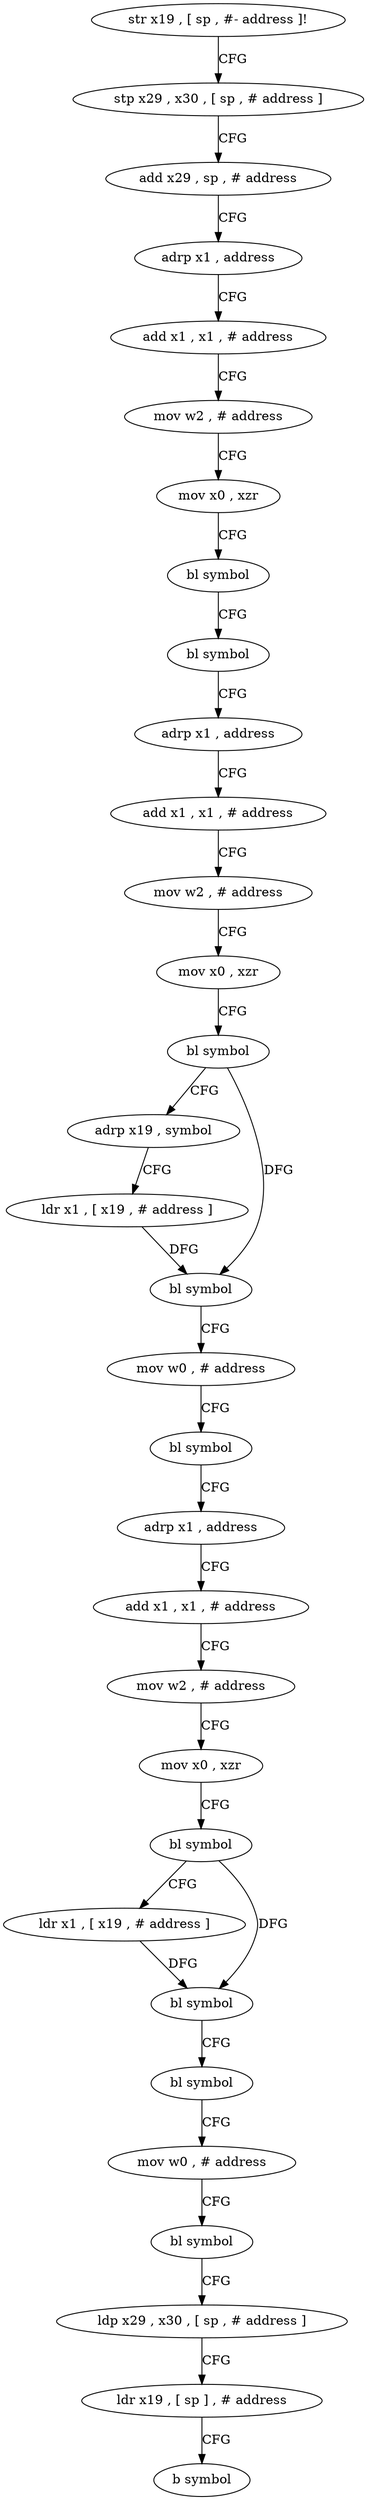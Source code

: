 digraph "func" {
"4215960" [label = "str x19 , [ sp , #- address ]!" ]
"4215964" [label = "stp x29 , x30 , [ sp , # address ]" ]
"4215968" [label = "add x29 , sp , # address" ]
"4215972" [label = "adrp x1 , address" ]
"4215976" [label = "add x1 , x1 , # address" ]
"4215980" [label = "mov w2 , # address" ]
"4215984" [label = "mov x0 , xzr" ]
"4215988" [label = "bl symbol" ]
"4215992" [label = "bl symbol" ]
"4215996" [label = "adrp x1 , address" ]
"4216000" [label = "add x1 , x1 , # address" ]
"4216004" [label = "mov w2 , # address" ]
"4216008" [label = "mov x0 , xzr" ]
"4216012" [label = "bl symbol" ]
"4216016" [label = "adrp x19 , symbol" ]
"4216020" [label = "ldr x1 , [ x19 , # address ]" ]
"4216024" [label = "bl symbol" ]
"4216028" [label = "mov w0 , # address" ]
"4216032" [label = "bl symbol" ]
"4216036" [label = "adrp x1 , address" ]
"4216040" [label = "add x1 , x1 , # address" ]
"4216044" [label = "mov w2 , # address" ]
"4216048" [label = "mov x0 , xzr" ]
"4216052" [label = "bl symbol" ]
"4216056" [label = "ldr x1 , [ x19 , # address ]" ]
"4216060" [label = "bl symbol" ]
"4216064" [label = "bl symbol" ]
"4216068" [label = "mov w0 , # address" ]
"4216072" [label = "bl symbol" ]
"4216076" [label = "ldp x29 , x30 , [ sp , # address ]" ]
"4216080" [label = "ldr x19 , [ sp ] , # address" ]
"4216084" [label = "b symbol" ]
"4215960" -> "4215964" [ label = "CFG" ]
"4215964" -> "4215968" [ label = "CFG" ]
"4215968" -> "4215972" [ label = "CFG" ]
"4215972" -> "4215976" [ label = "CFG" ]
"4215976" -> "4215980" [ label = "CFG" ]
"4215980" -> "4215984" [ label = "CFG" ]
"4215984" -> "4215988" [ label = "CFG" ]
"4215988" -> "4215992" [ label = "CFG" ]
"4215992" -> "4215996" [ label = "CFG" ]
"4215996" -> "4216000" [ label = "CFG" ]
"4216000" -> "4216004" [ label = "CFG" ]
"4216004" -> "4216008" [ label = "CFG" ]
"4216008" -> "4216012" [ label = "CFG" ]
"4216012" -> "4216016" [ label = "CFG" ]
"4216012" -> "4216024" [ label = "DFG" ]
"4216016" -> "4216020" [ label = "CFG" ]
"4216020" -> "4216024" [ label = "DFG" ]
"4216024" -> "4216028" [ label = "CFG" ]
"4216028" -> "4216032" [ label = "CFG" ]
"4216032" -> "4216036" [ label = "CFG" ]
"4216036" -> "4216040" [ label = "CFG" ]
"4216040" -> "4216044" [ label = "CFG" ]
"4216044" -> "4216048" [ label = "CFG" ]
"4216048" -> "4216052" [ label = "CFG" ]
"4216052" -> "4216056" [ label = "CFG" ]
"4216052" -> "4216060" [ label = "DFG" ]
"4216056" -> "4216060" [ label = "DFG" ]
"4216060" -> "4216064" [ label = "CFG" ]
"4216064" -> "4216068" [ label = "CFG" ]
"4216068" -> "4216072" [ label = "CFG" ]
"4216072" -> "4216076" [ label = "CFG" ]
"4216076" -> "4216080" [ label = "CFG" ]
"4216080" -> "4216084" [ label = "CFG" ]
}
